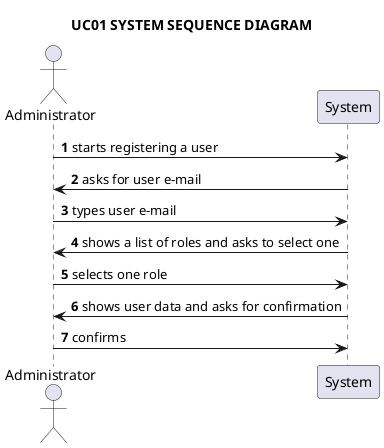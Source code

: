 @startuml

title UC01 SYSTEM SEQUENCE DIAGRAM

autonumber

actor Administrator as a
participant System as s

a -> s: starts registering a user

s -> a: asks for user e-mail

a -> s: types user e-mail

s -> a: shows a list of roles and asks to select one

a -> s: selects one role

s -> a: shows user data and asks for confirmation

a -> s: confirms

@enduml